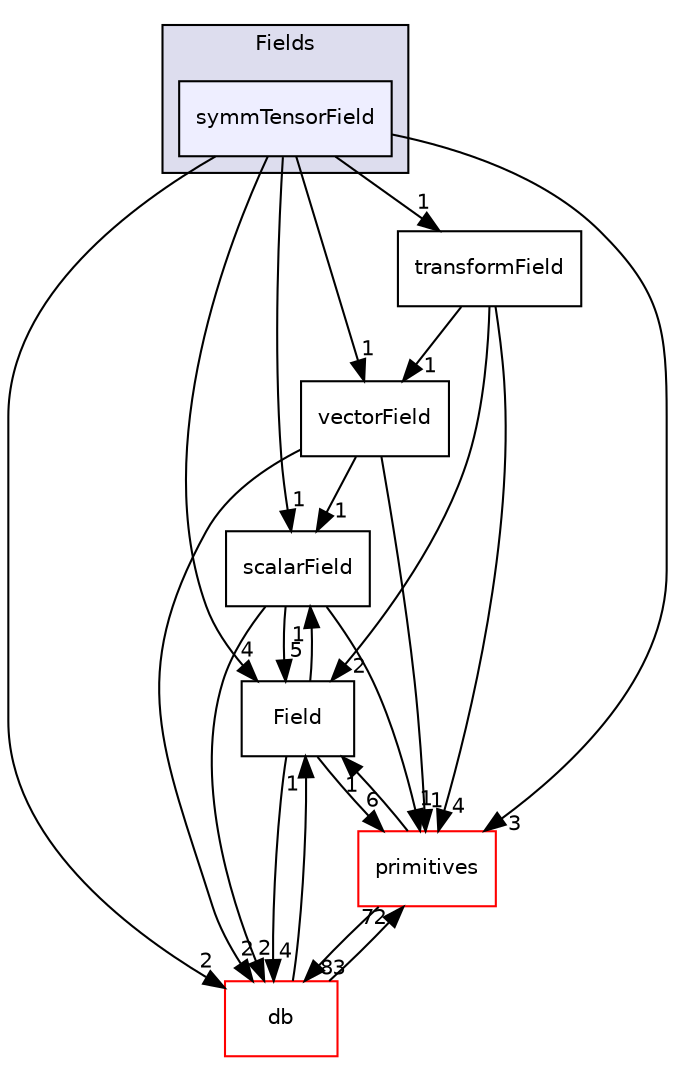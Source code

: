 digraph "src/OpenFOAM/fields/Fields/symmTensorField" {
  bgcolor=transparent;
  compound=true
  node [ fontsize="10", fontname="Helvetica"];
  edge [ labelfontsize="10", labelfontname="Helvetica"];
  subgraph clusterdir_7d364942a13d3ce50f6681364b448a98 {
    graph [ bgcolor="#ddddee", pencolor="black", label="Fields" fontname="Helvetica", fontsize="10", URL="dir_7d364942a13d3ce50f6681364b448a98.html"]
  dir_005196fc1fbfc964c6c8f9723b2aa3fd [shape=box, label="symmTensorField", style="filled", fillcolor="#eeeeff", pencolor="black", URL="dir_005196fc1fbfc964c6c8f9723b2aa3fd.html"];
  }
  dir_b42389b3b00332abd8b13e71b76b692b [shape=box label="scalarField" URL="dir_b42389b3b00332abd8b13e71b76b692b.html"];
  dir_85895b1330cd43ea2abb27d8de109280 [shape=box label="transformField" URL="dir_85895b1330cd43ea2abb27d8de109280.html"];
  dir_4ebd9bc21e2e523c28661f024575b5ba [shape=box label="Field" URL="dir_4ebd9bc21e2e523c28661f024575b5ba.html"];
  dir_63c634f7a7cfd679ac26c67fb30fc32f [shape=box label="db" color="red" URL="dir_63c634f7a7cfd679ac26c67fb30fc32f.html"];
  dir_3e50f45338116b169052b428016851aa [shape=box label="primitives" color="red" URL="dir_3e50f45338116b169052b428016851aa.html"];
  dir_32d314b03cb523b72936efcc9d0918ac [shape=box label="vectorField" URL="dir_32d314b03cb523b72936efcc9d0918ac.html"];
  dir_b42389b3b00332abd8b13e71b76b692b->dir_4ebd9bc21e2e523c28661f024575b5ba [headlabel="5", labeldistance=1.5 headhref="dir_002045_002041.html"];
  dir_b42389b3b00332abd8b13e71b76b692b->dir_63c634f7a7cfd679ac26c67fb30fc32f [headlabel="2", labeldistance=1.5 headhref="dir_002045_001952.html"];
  dir_b42389b3b00332abd8b13e71b76b692b->dir_3e50f45338116b169052b428016851aa [headlabel="1", labeldistance=1.5 headhref="dir_002045_002324.html"];
  dir_005196fc1fbfc964c6c8f9723b2aa3fd->dir_b42389b3b00332abd8b13e71b76b692b [headlabel="1", labeldistance=1.5 headhref="dir_002047_002045.html"];
  dir_005196fc1fbfc964c6c8f9723b2aa3fd->dir_85895b1330cd43ea2abb27d8de109280 [headlabel="1", labeldistance=1.5 headhref="dir_002047_002050.html"];
  dir_005196fc1fbfc964c6c8f9723b2aa3fd->dir_4ebd9bc21e2e523c28661f024575b5ba [headlabel="4", labeldistance=1.5 headhref="dir_002047_002041.html"];
  dir_005196fc1fbfc964c6c8f9723b2aa3fd->dir_63c634f7a7cfd679ac26c67fb30fc32f [headlabel="2", labeldistance=1.5 headhref="dir_002047_001952.html"];
  dir_005196fc1fbfc964c6c8f9723b2aa3fd->dir_3e50f45338116b169052b428016851aa [headlabel="3", labeldistance=1.5 headhref="dir_002047_002324.html"];
  dir_005196fc1fbfc964c6c8f9723b2aa3fd->dir_32d314b03cb523b72936efcc9d0918ac [headlabel="1", labeldistance=1.5 headhref="dir_002047_002055.html"];
  dir_85895b1330cd43ea2abb27d8de109280->dir_4ebd9bc21e2e523c28661f024575b5ba [headlabel="2", labeldistance=1.5 headhref="dir_002050_002041.html"];
  dir_85895b1330cd43ea2abb27d8de109280->dir_3e50f45338116b169052b428016851aa [headlabel="4", labeldistance=1.5 headhref="dir_002050_002324.html"];
  dir_85895b1330cd43ea2abb27d8de109280->dir_32d314b03cb523b72936efcc9d0918ac [headlabel="1", labeldistance=1.5 headhref="dir_002050_002055.html"];
  dir_4ebd9bc21e2e523c28661f024575b5ba->dir_b42389b3b00332abd8b13e71b76b692b [headlabel="1", labeldistance=1.5 headhref="dir_002041_002045.html"];
  dir_4ebd9bc21e2e523c28661f024575b5ba->dir_63c634f7a7cfd679ac26c67fb30fc32f [headlabel="4", labeldistance=1.5 headhref="dir_002041_001952.html"];
  dir_4ebd9bc21e2e523c28661f024575b5ba->dir_3e50f45338116b169052b428016851aa [headlabel="6", labeldistance=1.5 headhref="dir_002041_002324.html"];
  dir_63c634f7a7cfd679ac26c67fb30fc32f->dir_4ebd9bc21e2e523c28661f024575b5ba [headlabel="1", labeldistance=1.5 headhref="dir_001952_002041.html"];
  dir_63c634f7a7cfd679ac26c67fb30fc32f->dir_3e50f45338116b169052b428016851aa [headlabel="72", labeldistance=1.5 headhref="dir_001952_002324.html"];
  dir_3e50f45338116b169052b428016851aa->dir_4ebd9bc21e2e523c28661f024575b5ba [headlabel="1", labeldistance=1.5 headhref="dir_002324_002041.html"];
  dir_3e50f45338116b169052b428016851aa->dir_63c634f7a7cfd679ac26c67fb30fc32f [headlabel="83", labeldistance=1.5 headhref="dir_002324_001952.html"];
  dir_32d314b03cb523b72936efcc9d0918ac->dir_b42389b3b00332abd8b13e71b76b692b [headlabel="1", labeldistance=1.5 headhref="dir_002055_002045.html"];
  dir_32d314b03cb523b72936efcc9d0918ac->dir_63c634f7a7cfd679ac26c67fb30fc32f [headlabel="2", labeldistance=1.5 headhref="dir_002055_001952.html"];
  dir_32d314b03cb523b72936efcc9d0918ac->dir_3e50f45338116b169052b428016851aa [headlabel="1", labeldistance=1.5 headhref="dir_002055_002324.html"];
}
